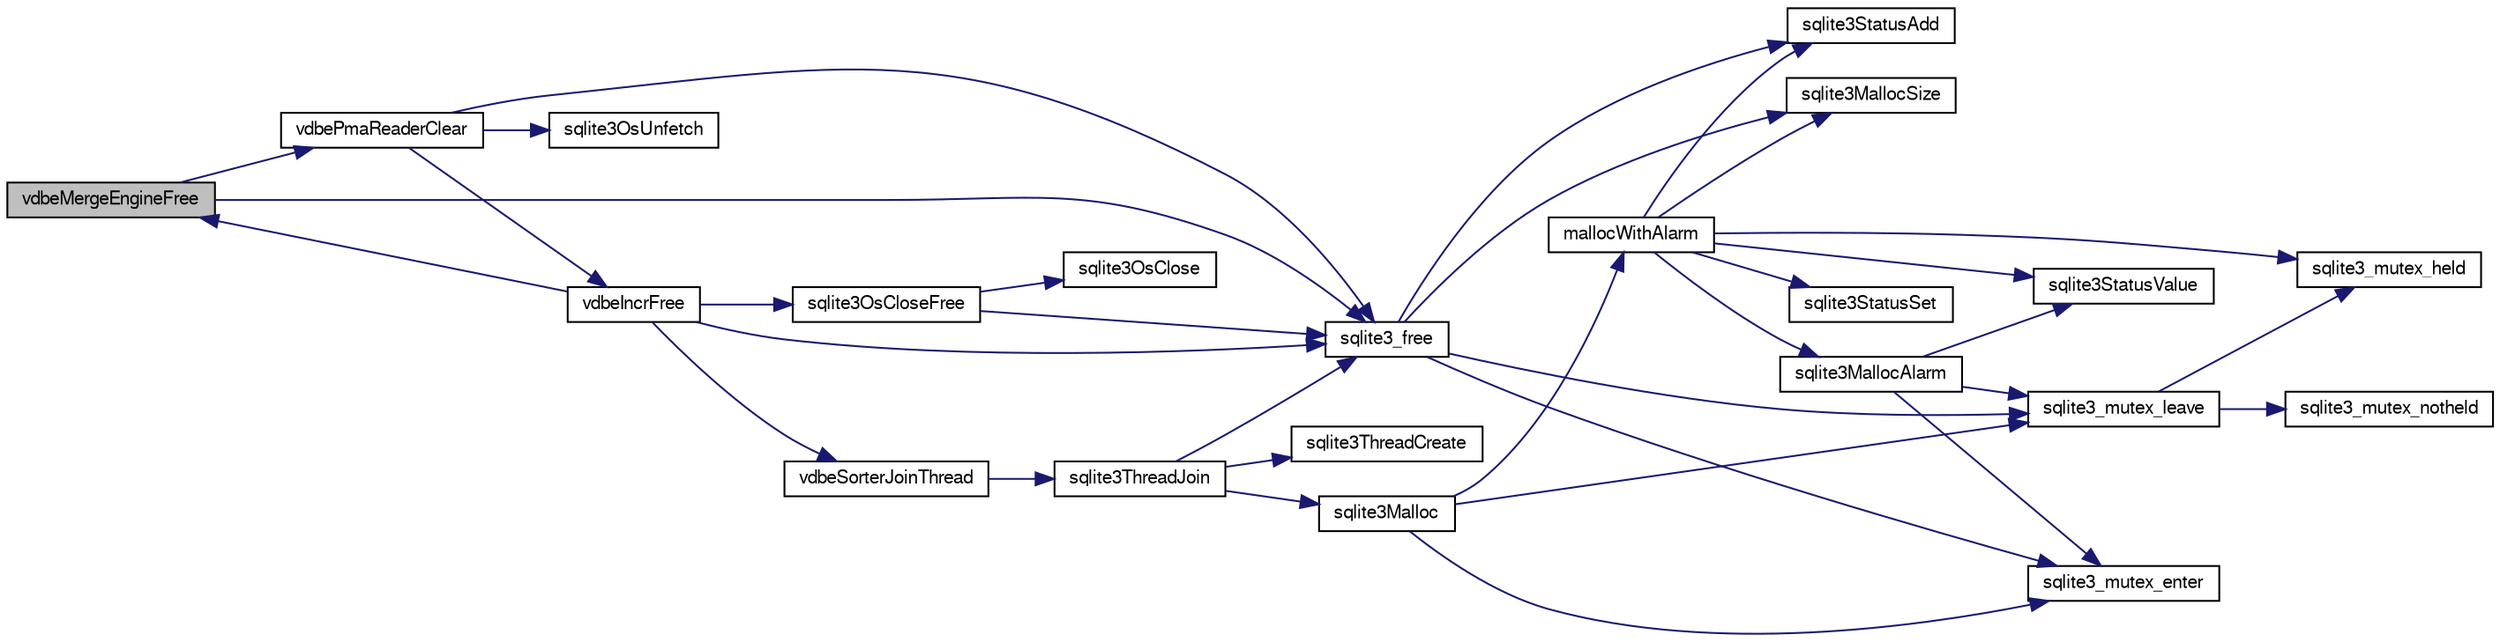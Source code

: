 digraph "vdbeMergeEngineFree"
{
  edge [fontname="FreeSans",fontsize="10",labelfontname="FreeSans",labelfontsize="10"];
  node [fontname="FreeSans",fontsize="10",shape=record];
  rankdir="LR";
  Node867689 [label="vdbeMergeEngineFree",height=0.2,width=0.4,color="black", fillcolor="grey75", style="filled", fontcolor="black"];
  Node867689 -> Node867690 [color="midnightblue",fontsize="10",style="solid",fontname="FreeSans"];
  Node867690 [label="vdbePmaReaderClear",height=0.2,width=0.4,color="black", fillcolor="white", style="filled",URL="$sqlite3_8c.html#ae4ef2e668d3028e75343e65046d42a2d"];
  Node867690 -> Node867691 [color="midnightblue",fontsize="10",style="solid",fontname="FreeSans"];
  Node867691 [label="sqlite3_free",height=0.2,width=0.4,color="black", fillcolor="white", style="filled",URL="$sqlite3_8c.html#a6552349e36a8a691af5487999ab09519"];
  Node867691 -> Node867692 [color="midnightblue",fontsize="10",style="solid",fontname="FreeSans"];
  Node867692 [label="sqlite3_mutex_enter",height=0.2,width=0.4,color="black", fillcolor="white", style="filled",URL="$sqlite3_8c.html#a1c12cde690bd89f104de5cbad12a6bf5"];
  Node867691 -> Node867693 [color="midnightblue",fontsize="10",style="solid",fontname="FreeSans"];
  Node867693 [label="sqlite3StatusAdd",height=0.2,width=0.4,color="black", fillcolor="white", style="filled",URL="$sqlite3_8c.html#afa029f93586aeab4cc85360905dae9cd"];
  Node867691 -> Node867694 [color="midnightblue",fontsize="10",style="solid",fontname="FreeSans"];
  Node867694 [label="sqlite3MallocSize",height=0.2,width=0.4,color="black", fillcolor="white", style="filled",URL="$sqlite3_8c.html#acf5d2a5f35270bafb050bd2def576955"];
  Node867691 -> Node867695 [color="midnightblue",fontsize="10",style="solid",fontname="FreeSans"];
  Node867695 [label="sqlite3_mutex_leave",height=0.2,width=0.4,color="black", fillcolor="white", style="filled",URL="$sqlite3_8c.html#a5838d235601dbd3c1fa993555c6bcc93"];
  Node867695 -> Node867696 [color="midnightblue",fontsize="10",style="solid",fontname="FreeSans"];
  Node867696 [label="sqlite3_mutex_held",height=0.2,width=0.4,color="black", fillcolor="white", style="filled",URL="$sqlite3_8c.html#acf77da68932b6bc163c5e68547ecc3e7"];
  Node867695 -> Node867697 [color="midnightblue",fontsize="10",style="solid",fontname="FreeSans"];
  Node867697 [label="sqlite3_mutex_notheld",height=0.2,width=0.4,color="black", fillcolor="white", style="filled",URL="$sqlite3_8c.html#a83967c837c1c000d3b5adcfaa688f5dc"];
  Node867690 -> Node867698 [color="midnightblue",fontsize="10",style="solid",fontname="FreeSans"];
  Node867698 [label="sqlite3OsUnfetch",height=0.2,width=0.4,color="black", fillcolor="white", style="filled",URL="$sqlite3_8c.html#abc0da72cb8b8989cf8708b572fe5fef4"];
  Node867690 -> Node867699 [color="midnightblue",fontsize="10",style="solid",fontname="FreeSans"];
  Node867699 [label="vdbeIncrFree",height=0.2,width=0.4,color="black", fillcolor="white", style="filled",URL="$sqlite3_8c.html#a2cf58de324cfc3b315c058575986bbee"];
  Node867699 -> Node867700 [color="midnightblue",fontsize="10",style="solid",fontname="FreeSans"];
  Node867700 [label="vdbeSorterJoinThread",height=0.2,width=0.4,color="black", fillcolor="white", style="filled",URL="$sqlite3_8c.html#a4e60b28b8975e8e1e4fa2059c12561f0"];
  Node867700 -> Node867701 [color="midnightblue",fontsize="10",style="solid",fontname="FreeSans"];
  Node867701 [label="sqlite3ThreadJoin",height=0.2,width=0.4,color="black", fillcolor="white", style="filled",URL="$sqlite3_8c.html#a5d675a90f2ab38ee6ca70a0a6345e225"];
  Node867701 -> Node867691 [color="midnightblue",fontsize="10",style="solid",fontname="FreeSans"];
  Node867701 -> Node867702 [color="midnightblue",fontsize="10",style="solid",fontname="FreeSans"];
  Node867702 [label="sqlite3ThreadCreate",height=0.2,width=0.4,color="black", fillcolor="white", style="filled",URL="$sqlite3_8c.html#a7dcba51ea870cc37833e5b2a5a157bef"];
  Node867701 -> Node867703 [color="midnightblue",fontsize="10",style="solid",fontname="FreeSans"];
  Node867703 [label="sqlite3Malloc",height=0.2,width=0.4,color="black", fillcolor="white", style="filled",URL="$sqlite3_8c.html#a361a2eaa846b1885f123abe46f5d8b2b"];
  Node867703 -> Node867692 [color="midnightblue",fontsize="10",style="solid",fontname="FreeSans"];
  Node867703 -> Node867704 [color="midnightblue",fontsize="10",style="solid",fontname="FreeSans"];
  Node867704 [label="mallocWithAlarm",height=0.2,width=0.4,color="black", fillcolor="white", style="filled",URL="$sqlite3_8c.html#ab070d5cf8e48ec8a6a43cf025d48598b"];
  Node867704 -> Node867696 [color="midnightblue",fontsize="10",style="solid",fontname="FreeSans"];
  Node867704 -> Node867705 [color="midnightblue",fontsize="10",style="solid",fontname="FreeSans"];
  Node867705 [label="sqlite3StatusSet",height=0.2,width=0.4,color="black", fillcolor="white", style="filled",URL="$sqlite3_8c.html#afec7586c01fcb5ea17dc9d7725a589d9"];
  Node867704 -> Node867706 [color="midnightblue",fontsize="10",style="solid",fontname="FreeSans"];
  Node867706 [label="sqlite3StatusValue",height=0.2,width=0.4,color="black", fillcolor="white", style="filled",URL="$sqlite3_8c.html#a30b8ac296c6e200c1fa57708d52c6ef6"];
  Node867704 -> Node867707 [color="midnightblue",fontsize="10",style="solid",fontname="FreeSans"];
  Node867707 [label="sqlite3MallocAlarm",height=0.2,width=0.4,color="black", fillcolor="white", style="filled",URL="$sqlite3_8c.html#ada66988e8471d1198f3219c062377508"];
  Node867707 -> Node867706 [color="midnightblue",fontsize="10",style="solid",fontname="FreeSans"];
  Node867707 -> Node867695 [color="midnightblue",fontsize="10",style="solid",fontname="FreeSans"];
  Node867707 -> Node867692 [color="midnightblue",fontsize="10",style="solid",fontname="FreeSans"];
  Node867704 -> Node867694 [color="midnightblue",fontsize="10",style="solid",fontname="FreeSans"];
  Node867704 -> Node867693 [color="midnightblue",fontsize="10",style="solid",fontname="FreeSans"];
  Node867703 -> Node867695 [color="midnightblue",fontsize="10",style="solid",fontname="FreeSans"];
  Node867699 -> Node867708 [color="midnightblue",fontsize="10",style="solid",fontname="FreeSans"];
  Node867708 [label="sqlite3OsCloseFree",height=0.2,width=0.4,color="black", fillcolor="white", style="filled",URL="$sqlite3_8c.html#a55e2ac414d354ed16d51e9fb500e21df"];
  Node867708 -> Node867709 [color="midnightblue",fontsize="10",style="solid",fontname="FreeSans"];
  Node867709 [label="sqlite3OsClose",height=0.2,width=0.4,color="black", fillcolor="white", style="filled",URL="$sqlite3_8c.html#aa5f0aeb27273a57c0523deaf48997533"];
  Node867708 -> Node867691 [color="midnightblue",fontsize="10",style="solid",fontname="FreeSans"];
  Node867699 -> Node867689 [color="midnightblue",fontsize="10",style="solid",fontname="FreeSans"];
  Node867699 -> Node867691 [color="midnightblue",fontsize="10",style="solid",fontname="FreeSans"];
  Node867689 -> Node867691 [color="midnightblue",fontsize="10",style="solid",fontname="FreeSans"];
}
